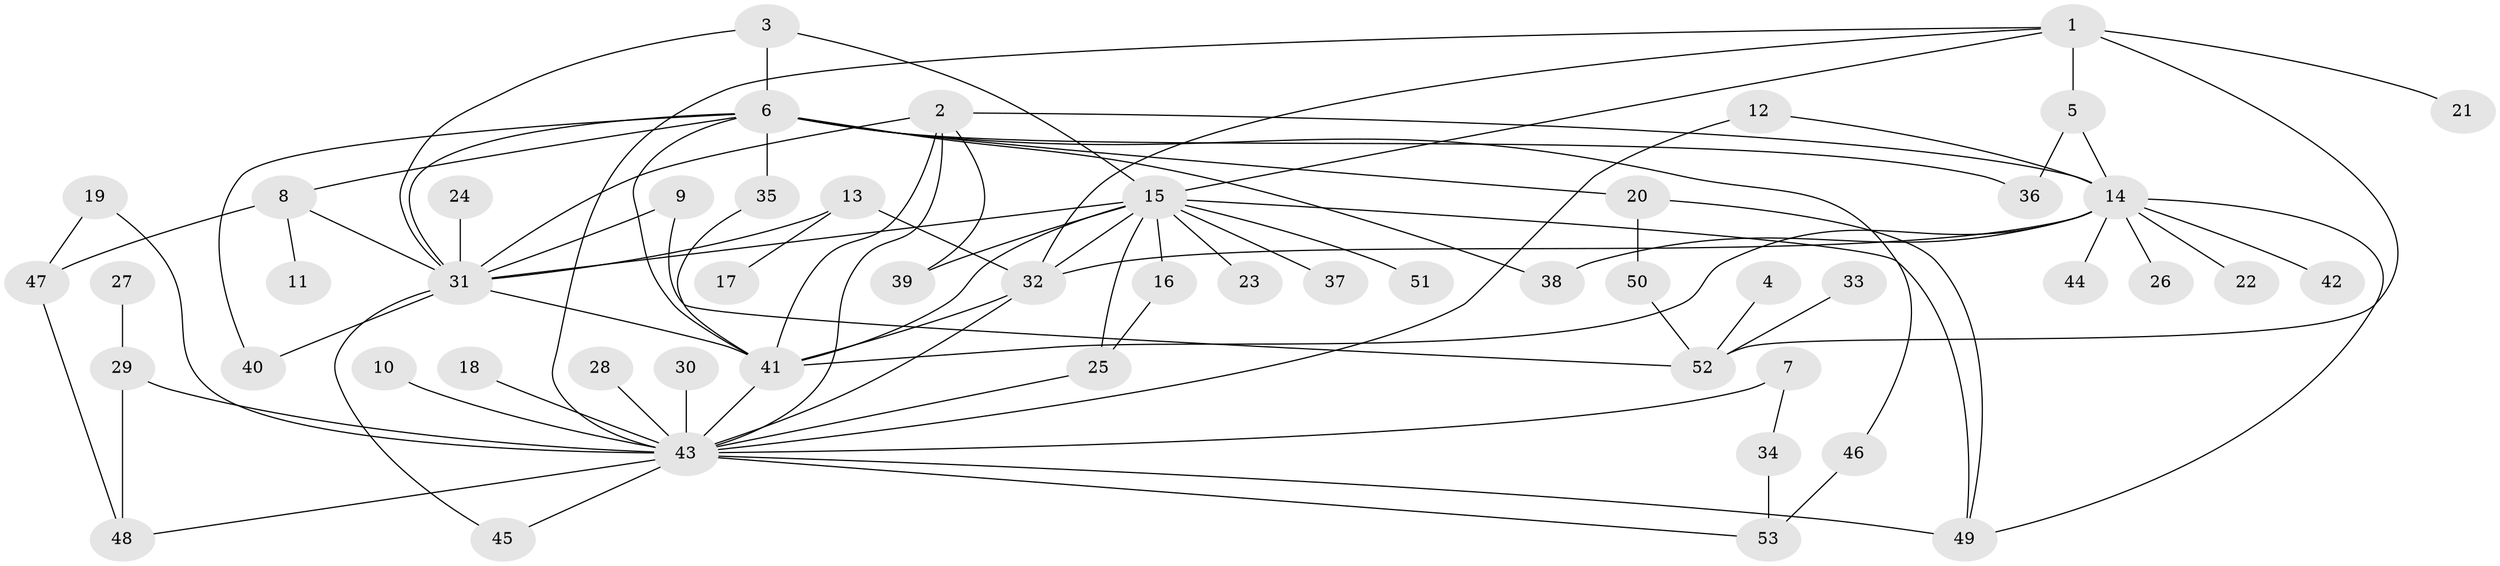 // original degree distribution, {8: 0.01904761904761905, 15: 0.009523809523809525, 20: 0.009523809523809525, 9: 0.009523809523809525, 1: 0.41904761904761906, 4: 0.0380952380952381, 3: 0.14285714285714285, 13: 0.01904761904761905, 5: 0.047619047619047616, 6: 0.009523809523809525, 2: 0.24761904761904763, 7: 0.01904761904761905, 16: 0.009523809523809525}
// Generated by graph-tools (version 1.1) at 2025/01/03/09/25 03:01:47]
// undirected, 53 vertices, 86 edges
graph export_dot {
graph [start="1"]
  node [color=gray90,style=filled];
  1;
  2;
  3;
  4;
  5;
  6;
  7;
  8;
  9;
  10;
  11;
  12;
  13;
  14;
  15;
  16;
  17;
  18;
  19;
  20;
  21;
  22;
  23;
  24;
  25;
  26;
  27;
  28;
  29;
  30;
  31;
  32;
  33;
  34;
  35;
  36;
  37;
  38;
  39;
  40;
  41;
  42;
  43;
  44;
  45;
  46;
  47;
  48;
  49;
  50;
  51;
  52;
  53;
  1 -- 5 [weight=1.0];
  1 -- 15 [weight=1.0];
  1 -- 21 [weight=1.0];
  1 -- 32 [weight=1.0];
  1 -- 43 [weight=1.0];
  1 -- 52 [weight=2.0];
  2 -- 14 [weight=1.0];
  2 -- 31 [weight=2.0];
  2 -- 39 [weight=1.0];
  2 -- 41 [weight=1.0];
  2 -- 43 [weight=1.0];
  3 -- 6 [weight=1.0];
  3 -- 15 [weight=1.0];
  3 -- 31 [weight=1.0];
  4 -- 52 [weight=1.0];
  5 -- 14 [weight=1.0];
  5 -- 36 [weight=1.0];
  6 -- 8 [weight=1.0];
  6 -- 20 [weight=1.0];
  6 -- 31 [weight=1.0];
  6 -- 35 [weight=1.0];
  6 -- 36 [weight=1.0];
  6 -- 38 [weight=1.0];
  6 -- 40 [weight=1.0];
  6 -- 41 [weight=1.0];
  6 -- 46 [weight=1.0];
  7 -- 34 [weight=1.0];
  7 -- 43 [weight=1.0];
  8 -- 11 [weight=1.0];
  8 -- 31 [weight=1.0];
  8 -- 47 [weight=2.0];
  9 -- 31 [weight=1.0];
  9 -- 52 [weight=1.0];
  10 -- 43 [weight=1.0];
  12 -- 14 [weight=1.0];
  12 -- 43 [weight=1.0];
  13 -- 17 [weight=1.0];
  13 -- 31 [weight=1.0];
  13 -- 32 [weight=1.0];
  14 -- 22 [weight=1.0];
  14 -- 26 [weight=1.0];
  14 -- 32 [weight=1.0];
  14 -- 38 [weight=1.0];
  14 -- 41 [weight=1.0];
  14 -- 42 [weight=1.0];
  14 -- 44 [weight=1.0];
  14 -- 49 [weight=2.0];
  15 -- 16 [weight=1.0];
  15 -- 23 [weight=1.0];
  15 -- 25 [weight=1.0];
  15 -- 31 [weight=1.0];
  15 -- 32 [weight=1.0];
  15 -- 37 [weight=1.0];
  15 -- 39 [weight=1.0];
  15 -- 41 [weight=2.0];
  15 -- 49 [weight=2.0];
  15 -- 51 [weight=1.0];
  16 -- 25 [weight=1.0];
  18 -- 43 [weight=1.0];
  19 -- 43 [weight=1.0];
  19 -- 47 [weight=1.0];
  20 -- 49 [weight=1.0];
  20 -- 50 [weight=1.0];
  24 -- 31 [weight=1.0];
  25 -- 43 [weight=1.0];
  27 -- 29 [weight=1.0];
  28 -- 43 [weight=1.0];
  29 -- 43 [weight=1.0];
  29 -- 48 [weight=1.0];
  30 -- 43 [weight=1.0];
  31 -- 40 [weight=1.0];
  31 -- 41 [weight=2.0];
  31 -- 45 [weight=1.0];
  32 -- 41 [weight=1.0];
  32 -- 43 [weight=1.0];
  33 -- 52 [weight=1.0];
  34 -- 53 [weight=1.0];
  35 -- 41 [weight=1.0];
  41 -- 43 [weight=1.0];
  43 -- 45 [weight=1.0];
  43 -- 48 [weight=1.0];
  43 -- 49 [weight=1.0];
  43 -- 53 [weight=1.0];
  46 -- 53 [weight=1.0];
  47 -- 48 [weight=1.0];
  50 -- 52 [weight=1.0];
}
